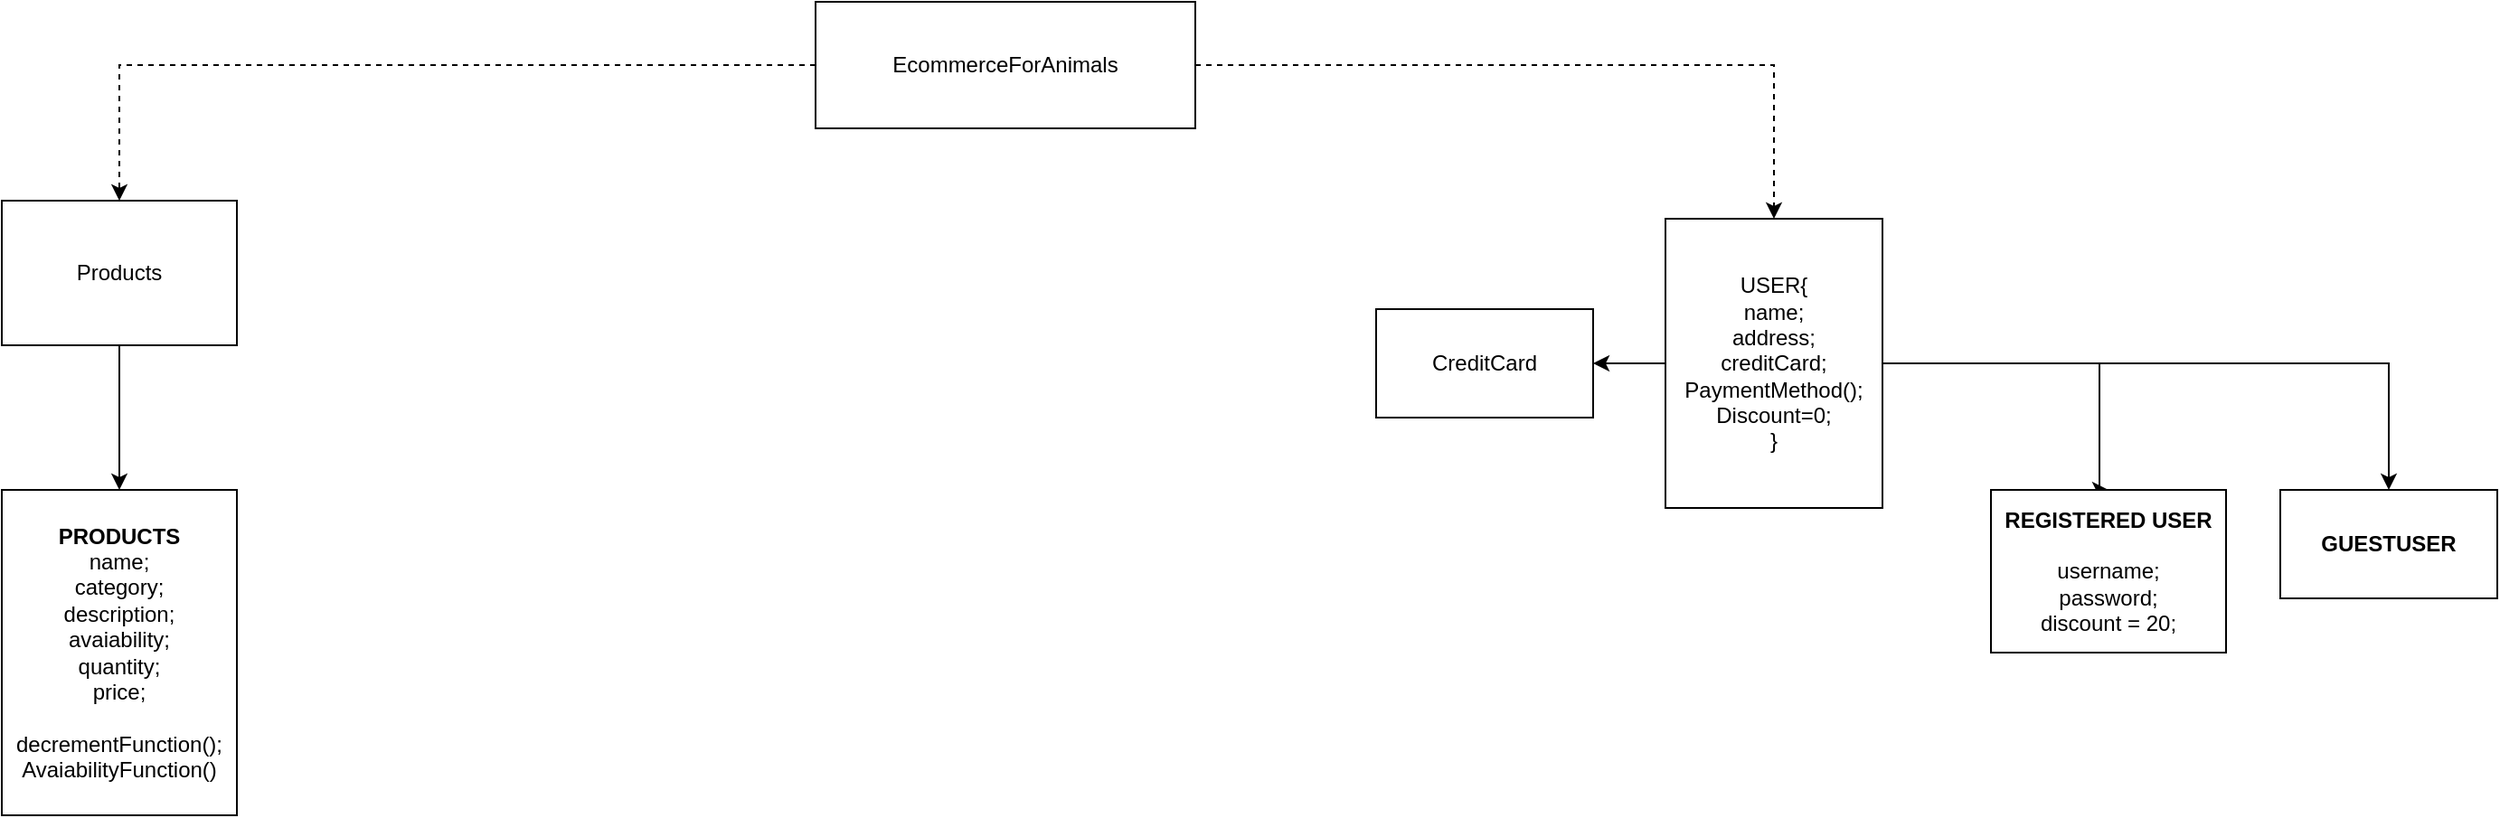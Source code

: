 <mxfile version="20.7.4" type="device"><diagram id="DamFo9w461a8MdRcgyhf" name="Pagina-1"><mxGraphModel dx="2417" dy="972" grid="1" gridSize="10" guides="1" tooltips="1" connect="1" arrows="1" fold="1" page="1" pageScale="1" pageWidth="827" pageHeight="1169" math="0" shadow="0"><root><mxCell id="0"/><mxCell id="1" parent="0"/><mxCell id="JE9k2gOscY49sZOnEMXb-3" value="" style="edgeStyle=orthogonalEdgeStyle;rounded=0;orthogonalLoop=1;jettySize=auto;html=1;" parent="1" source="JE9k2gOscY49sZOnEMXb-1" target="JE9k2gOscY49sZOnEMXb-2" edge="1"><mxGeometry relative="1" as="geometry"/></mxCell><mxCell id="JE9k2gOscY49sZOnEMXb-9" value="" style="edgeStyle=orthogonalEdgeStyle;rounded=0;orthogonalLoop=1;jettySize=auto;html=1;" parent="1" source="JE9k2gOscY49sZOnEMXb-1" target="JE9k2gOscY49sZOnEMXb-4" edge="1"><mxGeometry relative="1" as="geometry"><Array as="points"><mxPoint x="740" y="250"/></Array></mxGeometry></mxCell><mxCell id="JE9k2gOscY49sZOnEMXb-1" value="USER{&lt;br&gt;name;&lt;br&gt;address;&lt;br&gt;creditCard;&lt;br&gt;PaymentMethod();&lt;br&gt;Discount=0;&lt;br&gt;}" style="rounded=0;whiteSpace=wrap;html=1;" parent="1" vertex="1"><mxGeometry x="340" y="170" width="120" height="160" as="geometry"/></mxCell><mxCell id="JE9k2gOscY49sZOnEMXb-2" value="CreditCard" style="rounded=0;whiteSpace=wrap;html=1;" parent="1" vertex="1"><mxGeometry x="180" y="220" width="120" height="60" as="geometry"/></mxCell><mxCell id="JE9k2gOscY49sZOnEMXb-4" value="&lt;b&gt;GUESTUSER&lt;/b&gt;" style="rounded=0;whiteSpace=wrap;html=1;" parent="1" vertex="1"><mxGeometry x="680" y="320" width="120" height="60" as="geometry"/></mxCell><mxCell id="JE9k2gOscY49sZOnEMXb-12" style="edgeStyle=orthogonalEdgeStyle;rounded=0;orthogonalLoop=1;jettySize=auto;html=1;exitX=0.5;exitY=0;exitDx=0;exitDy=0;startArrow=classic;startFill=1;endArrow=none;endFill=0;" parent="1" source="JE9k2gOscY49sZOnEMXb-11" edge="1"><mxGeometry relative="1" as="geometry"><mxPoint x="520" y="250" as="targetPoint"/><Array as="points"><mxPoint x="580" y="250"/></Array></mxGeometry></mxCell><mxCell id="JE9k2gOscY49sZOnEMXb-11" value="&lt;b&gt;REGISTERED USER&lt;/b&gt;&lt;br&gt;&lt;br&gt;username;&lt;br&gt;password;&lt;br&gt;discount = 20;" style="rounded=0;whiteSpace=wrap;html=1;" parent="1" vertex="1"><mxGeometry x="520" y="320" width="130" height="90" as="geometry"/></mxCell><mxCell id="JE9k2gOscY49sZOnEMXb-18" value="" style="edgeStyle=orthogonalEdgeStyle;rounded=0;orthogonalLoop=1;jettySize=auto;html=1;dashed=1;startArrow=none;startFill=0;endArrow=classic;endFill=1;" parent="1" source="JE9k2gOscY49sZOnEMXb-13" target="JE9k2gOscY49sZOnEMXb-17" edge="1"><mxGeometry relative="1" as="geometry"/></mxCell><mxCell id="JE9k2gOscY49sZOnEMXb-19" style="edgeStyle=orthogonalEdgeStyle;rounded=0;orthogonalLoop=1;jettySize=auto;html=1;exitX=1;exitY=0.5;exitDx=0;exitDy=0;entryX=0.5;entryY=0;entryDx=0;entryDy=0;dashed=1;startArrow=none;startFill=0;endArrow=classic;endFill=1;" parent="1" source="JE9k2gOscY49sZOnEMXb-13" target="JE9k2gOscY49sZOnEMXb-1" edge="1"><mxGeometry relative="1" as="geometry"/></mxCell><mxCell id="JE9k2gOscY49sZOnEMXb-13" value="EcommerceForAnimals" style="rounded=0;whiteSpace=wrap;html=1;" parent="1" vertex="1"><mxGeometry x="-130" y="50" width="210" height="70" as="geometry"/></mxCell><mxCell id="y_T4r5-gwC1pcDD7pEvj-2" value="" style="edgeStyle=orthogonalEdgeStyle;rounded=0;orthogonalLoop=1;jettySize=auto;html=1;" edge="1" parent="1" source="JE9k2gOscY49sZOnEMXb-17" target="y_T4r5-gwC1pcDD7pEvj-1"><mxGeometry relative="1" as="geometry"/></mxCell><mxCell id="JE9k2gOscY49sZOnEMXb-17" value="Products" style="rounded=0;whiteSpace=wrap;html=1;" parent="1" vertex="1"><mxGeometry x="-580" y="160" width="130" height="80" as="geometry"/></mxCell><mxCell id="y_T4r5-gwC1pcDD7pEvj-1" value="&lt;b&gt;PRODUCTS&lt;/b&gt;&lt;br&gt;name;&lt;br&gt;category;&lt;br&gt;description;&lt;br&gt;avaiability;&lt;br&gt;quantity;&lt;br&gt;price;&lt;br&gt;&lt;br&gt;decrementFunction();&lt;br&gt;AvaiabilityFunction()" style="rounded=0;whiteSpace=wrap;html=1;" vertex="1" parent="1"><mxGeometry x="-580" y="320" width="130" height="180" as="geometry"/></mxCell></root></mxGraphModel></diagram></mxfile>